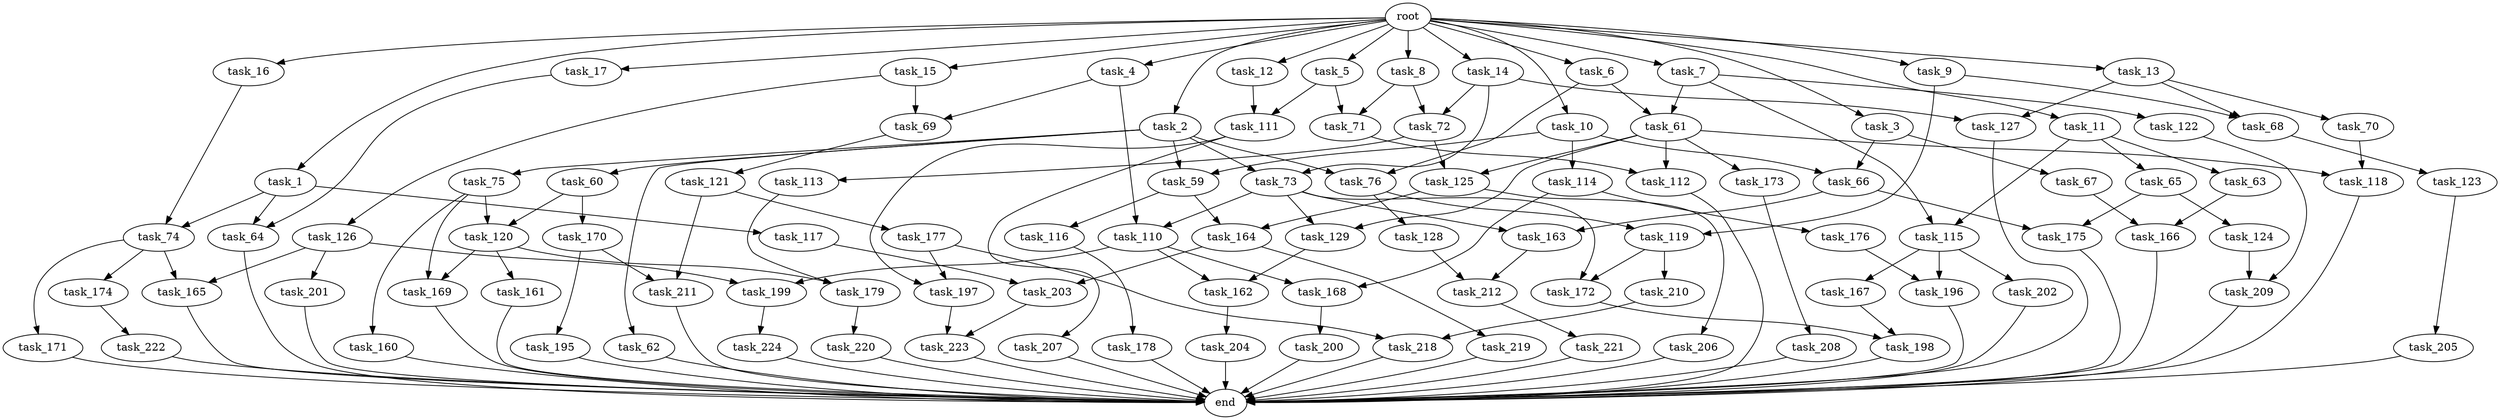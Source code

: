 digraph G {
  task_177 [size="773094113.280000"];
  end [size="0.000000"];
  task_171 [size="5497558138.880000"];
  task_173 [size="4209067950.080000"];
  task_207 [size="3092376453.120000"];
  task_15 [size="10.240000"];
  task_128 [size="773094113.280000"];
  task_64 [size="1717986918.400000"];
  task_121 [size="5497558138.880000"];
  task_195 [size="773094113.280000"];
  task_163 [size="9706626088.960001"];
  task_73 [size="9964324126.719999"];
  task_209 [size="2147483648.000000"];
  task_210 [size="1374389534.720000"];
  task_179 [size="6356551598.080000"];
  task_16 [size="10.240000"];
  task_110 [size="6270652252.160000"];
  task_68 [size="2920577761.280000"];
  task_61 [size="1717986918.400000"];
  task_223 [size="3865470566.400000"];
  task_74 [size="6871947673.600000"];
  task_1 [size="10.240000"];
  task_114 [size="8589934592.000000"];
  task_160 [size="4209067950.080000"];
  task_11 [size="10.240000"];
  task_62 [size="8589934592.000000"];
  task_116 [size="773094113.280000"];
  task_2 [size="10.240000"];
  task_10 [size="10.240000"];
  task_127 [size="3521873182.720000"];
  task_66 [size="11682311045.120001"];
  task_123 [size="343597383.680000"];
  task_211 [size="1546188226.560000"];
  task_166 [size="7301444403.200000"];
  task_122 [size="1374389534.720000"];
  task_178 [size="2147483648.000000"];
  task_72 [size="8332236554.240000"];
  task_17 [size="10.240000"];
  task_174 [size="5497558138.880000"];
  task_199 [size="9105330667.520000"];
  task_221 [size="2147483648.000000"];
  task_67 [size="3092376453.120000"];
  task_218 [size="7730941132.800000"];
  task_203 [size="10737418240.000000"];
  task_172 [size="6871947673.600000"];
  task_12 [size="10.240000"];
  task_197 [size="10050223472.639999"];
  task_167 [size="773094113.280000"];
  task_59 [size="17179869184.000000"];
  task_8 [size="10.240000"];
  task_170 [size="5497558138.880000"];
  task_9 [size="10.240000"];
  task_165 [size="12455405158.400000"];
  task_222 [size="3092376453.120000"];
  task_69 [size="2920577761.280000"];
  task_202 [size="773094113.280000"];
  task_118 [size="4982162063.360000"];
  task_224 [size="2147483648.000000"];
  task_201 [size="6957847019.520000"];
  task_65 [size="343597383.680000"];
  task_212 [size="2748779069.440000"];
  task_198 [size="10737418240.000000"];
  task_168 [size="10737418240.000000"];
  task_206 [size="773094113.280000"];
  task_13 [size="10.240000"];
  task_196 [size="1546188226.560000"];
  task_129 [size="9706626088.960001"];
  task_3 [size="10.240000"];
  task_126 [size="2147483648.000000"];
  task_169 [size="8418135900.160000"];
  task_5 [size="10.240000"];
  task_220 [size="343597383.680000"];
  task_76 [size="8933531975.680000"];
  task_115 [size="1717986918.400000"];
  task_161 [size="4209067950.080000"];
  task_14 [size="10.240000"];
  task_219 [size="2147483648.000000"];
  task_4 [size="10.240000"];
  task_119 [size="1546188226.560000"];
  task_164 [size="1546188226.560000"];
  task_200 [size="8589934592.000000"];
  task_113 [size="773094113.280000"];
  task_175 [size="12799002542.080000"];
  task_112 [size="7301444403.200000"];
  root [size="0.000000"];
  task_120 [size="9706626088.960001"];
  task_125 [size="4982162063.360000"];
  task_60 [size="8589934592.000000"];
  task_70 [size="2147483648.000000"];
  task_6 [size="10.240000"];
  task_176 [size="8589934592.000000"];
  task_208 [size="6957847019.520000"];
  task_124 [size="8589934592.000000"];
  task_117 [size="1374389534.720000"];
  task_162 [size="9105330667.520000"];
  task_205 [size="773094113.280000"];
  task_111 [size="7730941132.800000"];
  task_204 [size="773094113.280000"];
  task_63 [size="343597383.680000"];
  task_7 [size="10.240000"];
  task_71 [size="13915694039.040001"];
  task_75 [size="8589934592.000000"];

  task_177 -> task_197 [size="679477248.000000"];
  task_177 -> task_218 [size="679477248.000000"];
  task_171 -> end [size="1.000000"];
  task_173 -> task_208 [size="679477248.000000"];
  task_207 -> end [size="1.000000"];
  task_15 -> task_69 [size="209715200.000000"];
  task_15 -> task_126 [size="209715200.000000"];
  task_128 -> task_212 [size="134217728.000000"];
  task_64 -> end [size="1.000000"];
  task_121 -> task_211 [size="75497472.000000"];
  task_121 -> task_177 [size="75497472.000000"];
  task_195 -> end [size="1.000000"];
  task_163 -> task_212 [size="134217728.000000"];
  task_73 -> task_163 [size="536870912.000000"];
  task_73 -> task_110 [size="536870912.000000"];
  task_73 -> task_172 [size="536870912.000000"];
  task_73 -> task_129 [size="536870912.000000"];
  task_209 -> end [size="1.000000"];
  task_210 -> task_218 [size="75497472.000000"];
  task_179 -> task_220 [size="33554432.000000"];
  task_16 -> task_74 [size="536870912.000000"];
  task_110 -> task_162 [size="209715200.000000"];
  task_110 -> task_199 [size="209715200.000000"];
  task_110 -> task_168 [size="209715200.000000"];
  task_68 -> task_123 [size="33554432.000000"];
  task_61 -> task_173 [size="411041792.000000"];
  task_61 -> task_118 [size="411041792.000000"];
  task_61 -> task_125 [size="411041792.000000"];
  task_61 -> task_112 [size="411041792.000000"];
  task_61 -> task_129 [size="411041792.000000"];
  task_223 -> end [size="1.000000"];
  task_74 -> task_171 [size="536870912.000000"];
  task_74 -> task_165 [size="536870912.000000"];
  task_74 -> task_174 [size="536870912.000000"];
  task_1 -> task_64 [size="134217728.000000"];
  task_1 -> task_74 [size="134217728.000000"];
  task_1 -> task_117 [size="134217728.000000"];
  task_114 -> task_176 [size="838860800.000000"];
  task_114 -> task_168 [size="838860800.000000"];
  task_160 -> end [size="1.000000"];
  task_11 -> task_63 [size="33554432.000000"];
  task_11 -> task_115 [size="33554432.000000"];
  task_11 -> task_65 [size="33554432.000000"];
  task_62 -> end [size="1.000000"];
  task_116 -> task_178 [size="209715200.000000"];
  task_2 -> task_73 [size="838860800.000000"];
  task_2 -> task_60 [size="838860800.000000"];
  task_2 -> task_62 [size="838860800.000000"];
  task_2 -> task_59 [size="838860800.000000"];
  task_2 -> task_76 [size="838860800.000000"];
  task_2 -> task_75 [size="838860800.000000"];
  task_10 -> task_66 [size="838860800.000000"];
  task_10 -> task_59 [size="838860800.000000"];
  task_10 -> task_114 [size="838860800.000000"];
  task_127 -> end [size="1.000000"];
  task_66 -> task_163 [size="411041792.000000"];
  task_66 -> task_175 [size="411041792.000000"];
  task_123 -> task_205 [size="75497472.000000"];
  task_211 -> end [size="1.000000"];
  task_166 -> end [size="1.000000"];
  task_122 -> task_209 [size="134217728.000000"];
  task_178 -> end [size="1.000000"];
  task_72 -> task_125 [size="75497472.000000"];
  task_72 -> task_113 [size="75497472.000000"];
  task_17 -> task_64 [size="33554432.000000"];
  task_174 -> task_222 [size="301989888.000000"];
  task_199 -> task_224 [size="209715200.000000"];
  task_221 -> end [size="1.000000"];
  task_67 -> task_166 [size="301989888.000000"];
  task_218 -> end [size="1.000000"];
  task_203 -> task_223 [size="301989888.000000"];
  task_172 -> task_198 [size="838860800.000000"];
  task_12 -> task_111 [size="75497472.000000"];
  task_197 -> task_223 [size="75497472.000000"];
  task_167 -> task_198 [size="209715200.000000"];
  task_59 -> task_116 [size="75497472.000000"];
  task_59 -> task_164 [size="75497472.000000"];
  task_8 -> task_72 [size="679477248.000000"];
  task_8 -> task_71 [size="679477248.000000"];
  task_170 -> task_211 [size="75497472.000000"];
  task_170 -> task_195 [size="75497472.000000"];
  task_9 -> task_119 [size="75497472.000000"];
  task_9 -> task_68 [size="75497472.000000"];
  task_165 -> end [size="1.000000"];
  task_222 -> end [size="1.000000"];
  task_69 -> task_121 [size="536870912.000000"];
  task_202 -> end [size="1.000000"];
  task_118 -> end [size="1.000000"];
  task_224 -> end [size="1.000000"];
  task_201 -> end [size="1.000000"];
  task_65 -> task_175 [size="838860800.000000"];
  task_65 -> task_124 [size="838860800.000000"];
  task_212 -> task_221 [size="209715200.000000"];
  task_198 -> end [size="1.000000"];
  task_168 -> task_200 [size="838860800.000000"];
  task_206 -> end [size="1.000000"];
  task_13 -> task_127 [size="209715200.000000"];
  task_13 -> task_70 [size="209715200.000000"];
  task_13 -> task_68 [size="209715200.000000"];
  task_196 -> end [size="1.000000"];
  task_129 -> task_162 [size="679477248.000000"];
  task_3 -> task_66 [size="301989888.000000"];
  task_3 -> task_67 [size="301989888.000000"];
  task_126 -> task_199 [size="679477248.000000"];
  task_126 -> task_165 [size="679477248.000000"];
  task_126 -> task_201 [size="679477248.000000"];
  task_169 -> end [size="1.000000"];
  task_5 -> task_111 [size="679477248.000000"];
  task_5 -> task_71 [size="679477248.000000"];
  task_220 -> end [size="1.000000"];
  task_76 -> task_128 [size="75497472.000000"];
  task_76 -> task_119 [size="75497472.000000"];
  task_115 -> task_202 [size="75497472.000000"];
  task_115 -> task_167 [size="75497472.000000"];
  task_115 -> task_196 [size="75497472.000000"];
  task_161 -> end [size="1.000000"];
  task_14 -> task_127 [size="134217728.000000"];
  task_14 -> task_72 [size="134217728.000000"];
  task_14 -> task_73 [size="134217728.000000"];
  task_219 -> end [size="1.000000"];
  task_4 -> task_69 [size="75497472.000000"];
  task_4 -> task_110 [size="75497472.000000"];
  task_119 -> task_210 [size="134217728.000000"];
  task_119 -> task_172 [size="134217728.000000"];
  task_164 -> task_203 [size="209715200.000000"];
  task_164 -> task_219 [size="209715200.000000"];
  task_200 -> end [size="1.000000"];
  task_113 -> task_179 [size="209715200.000000"];
  task_175 -> end [size="1.000000"];
  task_112 -> end [size="1.000000"];
  root -> task_8 [size="1.000000"];
  root -> task_9 [size="1.000000"];
  root -> task_16 [size="1.000000"];
  root -> task_14 [size="1.000000"];
  root -> task_6 [size="1.000000"];
  root -> task_4 [size="1.000000"];
  root -> task_5 [size="1.000000"];
  root -> task_1 [size="1.000000"];
  root -> task_13 [size="1.000000"];
  root -> task_15 [size="1.000000"];
  root -> task_11 [size="1.000000"];
  root -> task_3 [size="1.000000"];
  root -> task_12 [size="1.000000"];
  root -> task_2 [size="1.000000"];
  root -> task_10 [size="1.000000"];
  root -> task_7 [size="1.000000"];
  root -> task_17 [size="1.000000"];
  task_120 -> task_161 [size="411041792.000000"];
  task_120 -> task_179 [size="411041792.000000"];
  task_120 -> task_169 [size="411041792.000000"];
  task_125 -> task_164 [size="75497472.000000"];
  task_125 -> task_206 [size="75497472.000000"];
  task_60 -> task_120 [size="536870912.000000"];
  task_60 -> task_170 [size="536870912.000000"];
  task_70 -> task_118 [size="75497472.000000"];
  task_6 -> task_61 [size="33554432.000000"];
  task_6 -> task_76 [size="33554432.000000"];
  task_176 -> task_196 [size="75497472.000000"];
  task_208 -> end [size="1.000000"];
  task_124 -> task_209 [size="75497472.000000"];
  task_117 -> task_203 [size="838860800.000000"];
  task_162 -> task_204 [size="75497472.000000"];
  task_205 -> end [size="1.000000"];
  task_111 -> task_197 [size="301989888.000000"];
  task_111 -> task_207 [size="301989888.000000"];
  task_204 -> end [size="1.000000"];
  task_63 -> task_166 [size="411041792.000000"];
  task_7 -> task_61 [size="134217728.000000"];
  task_7 -> task_122 [size="134217728.000000"];
  task_7 -> task_115 [size="134217728.000000"];
  task_71 -> task_112 [size="301989888.000000"];
  task_75 -> task_120 [size="411041792.000000"];
  task_75 -> task_160 [size="411041792.000000"];
  task_75 -> task_169 [size="411041792.000000"];
}
